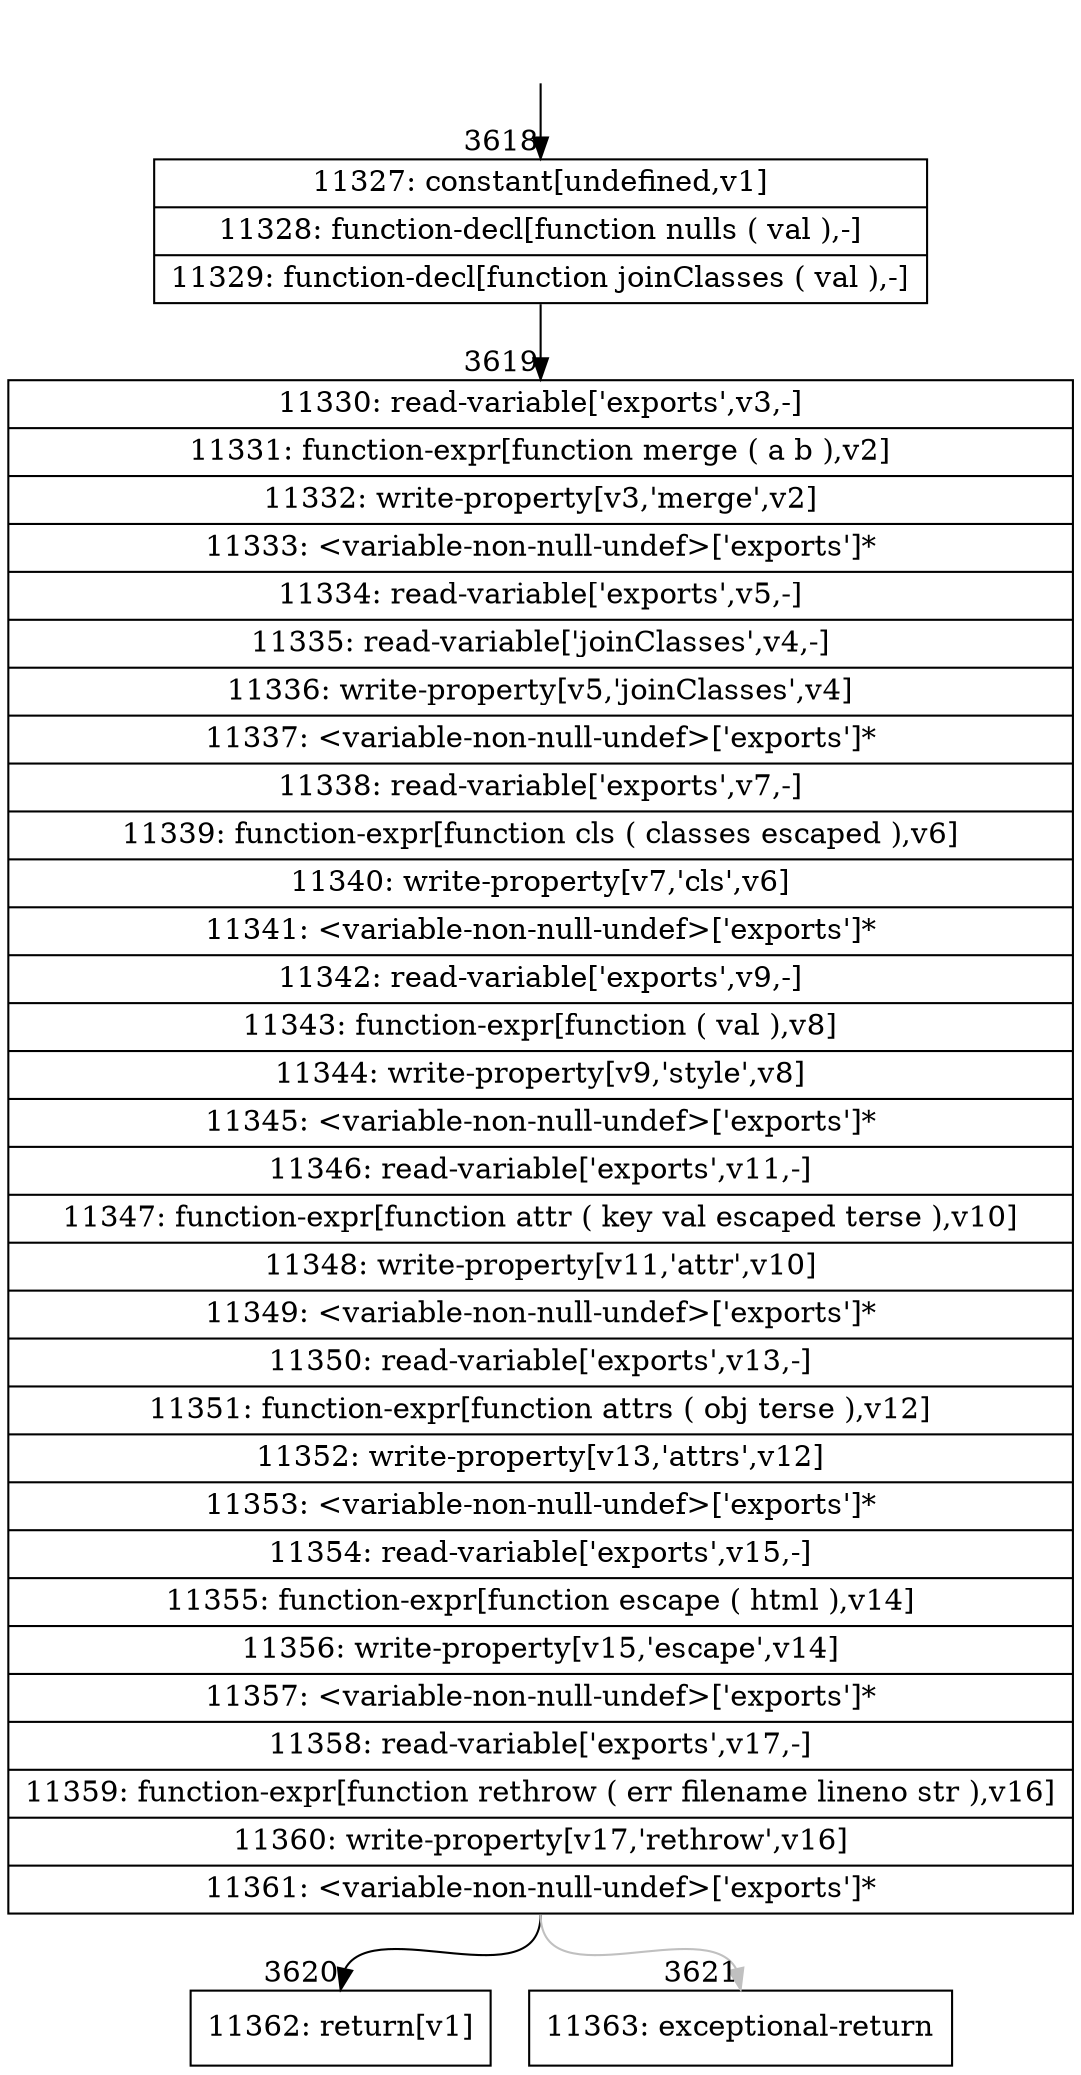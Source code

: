 digraph {
rankdir="TD"
BB_entry193[shape=none,label=""];
BB_entry193 -> BB3618 [tailport=s, headport=n, headlabel="    3618"]
BB3618 [shape=record label="{11327: constant[undefined,v1]|11328: function-decl[function nulls ( val ),-]|11329: function-decl[function joinClasses ( val ),-]}" ] 
BB3618 -> BB3619 [tailport=s, headport=n, headlabel="      3619"]
BB3619 [shape=record label="{11330: read-variable['exports',v3,-]|11331: function-expr[function merge ( a b ),v2]|11332: write-property[v3,'merge',v2]|11333: \<variable-non-null-undef\>['exports']*|11334: read-variable['exports',v5,-]|11335: read-variable['joinClasses',v4,-]|11336: write-property[v5,'joinClasses',v4]|11337: \<variable-non-null-undef\>['exports']*|11338: read-variable['exports',v7,-]|11339: function-expr[function cls ( classes escaped ),v6]|11340: write-property[v7,'cls',v6]|11341: \<variable-non-null-undef\>['exports']*|11342: read-variable['exports',v9,-]|11343: function-expr[function ( val ),v8]|11344: write-property[v9,'style',v8]|11345: \<variable-non-null-undef\>['exports']*|11346: read-variable['exports',v11,-]|11347: function-expr[function attr ( key val escaped terse ),v10]|11348: write-property[v11,'attr',v10]|11349: \<variable-non-null-undef\>['exports']*|11350: read-variable['exports',v13,-]|11351: function-expr[function attrs ( obj terse ),v12]|11352: write-property[v13,'attrs',v12]|11353: \<variable-non-null-undef\>['exports']*|11354: read-variable['exports',v15,-]|11355: function-expr[function escape ( html ),v14]|11356: write-property[v15,'escape',v14]|11357: \<variable-non-null-undef\>['exports']*|11358: read-variable['exports',v17,-]|11359: function-expr[function rethrow ( err filename lineno str ),v16]|11360: write-property[v17,'rethrow',v16]|11361: \<variable-non-null-undef\>['exports']*}" ] 
BB3619 -> BB3620 [tailport=s, headport=n, headlabel="      3620"]
BB3619 -> BB3621 [tailport=s, headport=n, color=gray, headlabel="      3621"]
BB3620 [shape=record label="{11362: return[v1]}" ] 
BB3621 [shape=record label="{11363: exceptional-return}" ] 
//#$~ 3800
}
